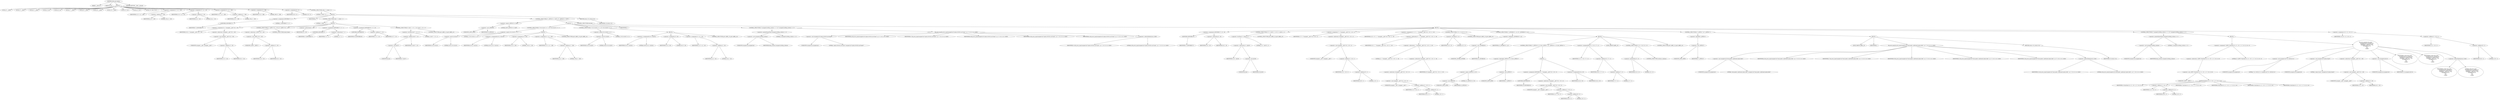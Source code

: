 digraph udhcp_get_option {  
"1000113" [label = "(METHOD,udhcp_get_option)" ]
"1000114" [label = "(PARAM,__int64 a1)" ]
"1000115" [label = "(PARAM,int a2)" ]
"1000116" [label = "(BLOCK,,)" ]
"1000117" [label = "(LOCAL,v2: __int64)" ]
"1000118" [label = "(LOCAL,v3: __int64)" ]
"1000119" [label = "(LOCAL,v4: __int64)" ]
"1000120" [label = "(LOCAL,v5: int)" ]
"1000121" [label = "(LOCAL,v6: int)" ]
"1000122" [label = "(LOCAL,v7: __int64)" ]
"1000123" [label = "(LOCAL,v8: __int64)" ]
"1000124" [label = "(LOCAL,v9: __int64)" ]
"1000125" [label = "(LOCAL,v10: __int64)" ]
"1000126" [label = "(LOCAL,v12: int)" ]
"1000127" [label = "(LOCAL,v13: int)" ]
"1000128" [label = "(LOCAL,v14: char [ 552 ])" ]
"1000129" [label = "(<operator>.assignment,v2 = a1 + 240)" ]
"1000130" [label = "(IDENTIFIER,v2,v2 = a1 + 240)" ]
"1000131" [label = "(<operator>.addition,a1 + 240)" ]
"1000132" [label = "(IDENTIFIER,a1,a1 + 240)" ]
"1000133" [label = "(LITERAL,240,a1 + 240)" ]
"1000134" [label = "(<operator>.assignment,v3 = a1 + 44)" ]
"1000135" [label = "(IDENTIFIER,v3,v3 = a1 + 44)" ]
"1000136" [label = "(<operator>.addition,a1 + 44)" ]
"1000137" [label = "(IDENTIFIER,a1,a1 + 44)" ]
"1000138" [label = "(LITERAL,44,a1 + 44)" ]
"1000139" [label = "(<operator>.assignment,v4 = a1 + 108)" ]
"1000140" [label = "(IDENTIFIER,v4,v4 = a1 + 108)" ]
"1000141" [label = "(<operator>.addition,a1 + 108)" ]
"1000142" [label = "(IDENTIFIER,a1,a1 + 108)" ]
"1000143" [label = "(LITERAL,108,a1 + 108)" ]
"1000144" [label = "(<operator>.assignment,v5 = 388)" ]
"1000145" [label = "(IDENTIFIER,v5,v5 = 388)" ]
"1000146" [label = "(LITERAL,388,v5 = 388)" ]
"1000147" [label = "(<operator>.assignment,v6 = 0)" ]
"1000148" [label = "(IDENTIFIER,v6,v6 = 0)" ]
"1000149" [label = "(LITERAL,0,v6 = 0)" ]
"1000150" [label = "(CONTROL_STRUCTURE,while ( 2 ),while ( 2 ))" ]
"1000151" [label = "(LITERAL,2,while ( 2 ))" ]
"1000152" [label = "(BLOCK,,)" ]
"1000153" [label = "(<operator>.assignment,LODWORD(v7) = 1)" ]
"1000154" [label = "(LODWORD,LODWORD(v7))" ]
"1000155" [label = "(IDENTIFIER,v7,LODWORD(v7))" ]
"1000156" [label = "(LITERAL,1,LODWORD(v7) = 1)" ]
"1000157" [label = "(IDENTIFIER,L,)" ]
"1000158" [label = "(CONTROL_STRUCTURE,while ( 1 ),while ( 1 ))" ]
"1000159" [label = "(LITERAL,1,while ( 1 ))" ]
"1000160" [label = "(BLOCK,,)" ]
"1000161" [label = "(<operator>.assignment,v9 = *(unsigned __int8 *)(v2 + v8))" ]
"1000162" [label = "(IDENTIFIER,v9,v9 = *(unsigned __int8 *)(v2 + v8))" ]
"1000163" [label = "(<operator>.indirection,*(unsigned __int8 *)(v2 + v8))" ]
"1000164" [label = "(<operator>.cast,(unsigned __int8 *)(v2 + v8))" ]
"1000165" [label = "(UNKNOWN,unsigned __int8 *,unsigned __int8 *)" ]
"1000166" [label = "(<operator>.addition,v2 + v8)" ]
"1000167" [label = "(IDENTIFIER,v2,v2 + v8)" ]
"1000168" [label = "(IDENTIFIER,v8,v2 + v8)" ]
"1000169" [label = "(CONTROL_STRUCTURE,if ( *(_BYTE *)(v2 + v8) ),if ( *(_BYTE *)(v2 + v8) ))" ]
"1000170" [label = "(<operator>.indirection,*(_BYTE *)(v2 + v8))" ]
"1000171" [label = "(<operator>.cast,(_BYTE *)(v2 + v8))" ]
"1000172" [label = "(UNKNOWN,_BYTE *,_BYTE *)" ]
"1000173" [label = "(<operator>.addition,v2 + v8)" ]
"1000174" [label = "(IDENTIFIER,v2,v2 + v8)" ]
"1000175" [label = "(IDENTIFIER,v8,v2 + v8)" ]
"1000176" [label = "(CONTROL_STRUCTURE,break;,break;)" ]
"1000177" [label = "(<operator>.preIncrement,++v8)" ]
"1000178" [label = "(IDENTIFIER,v8,++v8)" ]
"1000179" [label = "(<operator>.assignment,LODWORD(v7) = v7 - 1)" ]
"1000180" [label = "(LODWORD,LODWORD(v7))" ]
"1000181" [label = "(IDENTIFIER,v7,LODWORD(v7))" ]
"1000182" [label = "(<operator>.subtraction,v7 - 1)" ]
"1000183" [label = "(IDENTIFIER,v7,v7 - 1)" ]
"1000184" [label = "(LITERAL,1,v7 - 1)" ]
"1000185" [label = "(<operator>.assignment,LODWORD(v9) = v7 + v5)" ]
"1000186" [label = "(LODWORD,LODWORD(v9))" ]
"1000187" [label = "(IDENTIFIER,v9,LODWORD(v9))" ]
"1000188" [label = "(<operator>.addition,v7 + v5)" ]
"1000189" [label = "(IDENTIFIER,v7,v7 + v5)" ]
"1000190" [label = "(IDENTIFIER,v5,v7 + v5)" ]
"1000191" [label = "(CONTROL_STRUCTURE,if ( (int)v7 + v5 < 2 ),if ( (int)v7 + v5 < 2 ))" ]
"1000192" [label = "(<operator>.lessThan,(int)v7 + v5 < 2)" ]
"1000193" [label = "(<operator>.addition,(int)v7 + v5)" ]
"1000194" [label = "(<operator>.cast,(int)v7)" ]
"1000195" [label = "(UNKNOWN,int,int)" ]
"1000196" [label = "(IDENTIFIER,v7,(int)v7)" ]
"1000197" [label = "(IDENTIFIER,v5,(int)v7 + v5)" ]
"1000198" [label = "(LITERAL,2,(int)v7 + v5 < 2)" ]
"1000199" [label = "(CONTROL_STRUCTURE,goto LABEL_19;,goto LABEL_19;)" ]
"1000200" [label = "(CONTROL_STRUCTURE,if ( (_BYTE)v9 == 0xFF ),if ( (_BYTE)v9 == 0xFF ))" ]
"1000201" [label = "(<operator>.equals,(_BYTE)v9 == 0xFF)" ]
"1000202" [label = "(<operator>.cast,(_BYTE)v9)" ]
"1000203" [label = "(UNKNOWN,_BYTE,_BYTE)" ]
"1000204" [label = "(IDENTIFIER,v9,(_BYTE)v9)" ]
"1000205" [label = "(LITERAL,0xFF,(_BYTE)v9 == 0xFF)" ]
"1000206" [label = "(BLOCK,,)" ]
"1000207" [label = "(CONTROL_STRUCTURE,if ( (v6 & 0x101) == 1 ),if ( (v6 & 0x101) == 1 ))" ]
"1000208" [label = "(<operator>.equals,(v6 & 0x101) == 1)" ]
"1000209" [label = "(<operator>.and,v6 & 0x101)" ]
"1000210" [label = "(IDENTIFIER,v6,v6 & 0x101)" ]
"1000211" [label = "(LITERAL,0x101,v6 & 0x101)" ]
"1000212" [label = "(LITERAL,1,(v6 & 0x101) == 1)" ]
"1000213" [label = "(BLOCK,,)" ]
"1000214" [label = "(<operators>.assignmentOr,v6 |= 0x101u)" ]
"1000215" [label = "(IDENTIFIER,v6,v6 |= 0x101u)" ]
"1000216" [label = "(LITERAL,0x101u,v6 |= 0x101u)" ]
"1000217" [label = "(<operator>.assignment,v5 = 128)" ]
"1000218" [label = "(IDENTIFIER,v5,v5 = 128)" ]
"1000219" [label = "(LITERAL,128,v5 = 128)" ]
"1000220" [label = "(<operator>.assignment,v2 = a1 + 108)" ]
"1000221" [label = "(IDENTIFIER,v2,v2 = a1 + 108)" ]
"1000222" [label = "(<operator>.addition,a1 + 108)" ]
"1000223" [label = "(IDENTIFIER,a1,a1 + 108)" ]
"1000224" [label = "(LITERAL,108,a1 + 108)" ]
"1000225" [label = "(CONTROL_STRUCTURE,goto LABEL_18;,goto LABEL_18;)" ]
"1000226" [label = "(CONTROL_STRUCTURE,if ( (v6 & 0x202) == 2 ),if ( (v6 & 0x202) == 2 ))" ]
"1000227" [label = "(<operator>.equals,(v6 & 0x202) == 2)" ]
"1000228" [label = "(<operator>.and,v6 & 0x202)" ]
"1000229" [label = "(IDENTIFIER,v6,v6 & 0x202)" ]
"1000230" [label = "(LITERAL,0x202,v6 & 0x202)" ]
"1000231" [label = "(LITERAL,2,(v6 & 0x202) == 2)" ]
"1000232" [label = "(BLOCK,,)" ]
"1000233" [label = "(<operators>.assignmentOr,v6 |= 0x202u)" ]
"1000234" [label = "(IDENTIFIER,v6,v6 |= 0x202u)" ]
"1000235" [label = "(LITERAL,0x202u,v6 |= 0x202u)" ]
"1000236" [label = "(<operator>.assignment,v5 = 64)" ]
"1000237" [label = "(IDENTIFIER,v5,v5 = 64)" ]
"1000238" [label = "(LITERAL,64,v5 = 64)" ]
"1000239" [label = "(<operator>.assignment,v2 = a1 + 44)" ]
"1000240" [label = "(IDENTIFIER,v2,v2 = a1 + 44)" ]
"1000241" [label = "(<operator>.addition,a1 + 44)" ]
"1000242" [label = "(IDENTIFIER,a1,a1 + 44)" ]
"1000243" [label = "(LITERAL,44,a1 + 44)" ]
"1000244" [label = "(CONTROL_STRUCTURE,goto LABEL_18;,goto LABEL_18;)" ]
"1000245" [label = "(IDENTIFIER,L,)" ]
"1000246" [label = "(CONTROL_STRUCTURE,if ( (unsigned int)dhcp_verbose >= 3 ),if ( (unsigned int)dhcp_verbose >= 3 ))" ]
"1000247" [label = "(<operator>.greaterEqualsThan,(unsigned int)dhcp_verbose >= 3)" ]
"1000248" [label = "(<operator>.cast,(unsigned int)dhcp_verbose)" ]
"1000249" [label = "(UNKNOWN,unsigned int,unsigned int)" ]
"1000250" [label = "(IDENTIFIER,dhcp_verbose,(unsigned int)dhcp_verbose)" ]
"1000251" [label = "(LITERAL,3,(unsigned int)dhcp_verbose >= 3)" ]
"1000252" [label = "(bb_error_msg,bb_error_msg((unsigned int)\"option 0x%02x not found\", a2, v7, v9, v3, v4, v14[0]))" ]
"1000253" [label = "(<operator>.cast,(unsigned int)\"option 0x%02x not found\")" ]
"1000254" [label = "(UNKNOWN,unsigned int,unsigned int)" ]
"1000255" [label = "(LITERAL,\"option 0x%02x not found\",(unsigned int)\"option 0x%02x not found\")" ]
"1000256" [label = "(IDENTIFIER,a2,bb_error_msg((unsigned int)\"option 0x%02x not found\", a2, v7, v9, v3, v4, v14[0]))" ]
"1000257" [label = "(IDENTIFIER,v7,bb_error_msg((unsigned int)\"option 0x%02x not found\", a2, v7, v9, v3, v4, v14[0]))" ]
"1000258" [label = "(IDENTIFIER,v9,bb_error_msg((unsigned int)\"option 0x%02x not found\", a2, v7, v9, v3, v4, v14[0]))" ]
"1000259" [label = "(IDENTIFIER,v3,bb_error_msg((unsigned int)\"option 0x%02x not found\", a2, v7, v9, v3, v4, v14[0]))" ]
"1000260" [label = "(IDENTIFIER,v4,bb_error_msg((unsigned int)\"option 0x%02x not found\", a2, v7, v9, v3, v4, v14[0]))" ]
"1000261" [label = "(<operator>.indirectIndexAccess,v14[0])" ]
"1000262" [label = "(IDENTIFIER,v14,bb_error_msg((unsigned int)\"option 0x%02x not found\", a2, v7, v9, v3, v4, v14[0]))" ]
"1000263" [label = "(LITERAL,0,bb_error_msg((unsigned int)\"option 0x%02x not found\", a2, v7, v9, v3, v4, v14[0]))" ]
"1000264" [label = "(CONTROL_STRUCTURE,else,else)" ]
"1000265" [label = "(BLOCK,,)" ]
"1000266" [label = "(<operator>.assignment,LODWORD(v7) = v5 - v8)" ]
"1000267" [label = "(LODWORD,LODWORD(v7))" ]
"1000268" [label = "(IDENTIFIER,v7,LODWORD(v7))" ]
"1000269" [label = "(<operator>.subtraction,v5 - v8)" ]
"1000270" [label = "(IDENTIFIER,v5,v5 - v8)" ]
"1000271" [label = "(IDENTIFIER,v8,v5 - v8)" ]
"1000272" [label = "(CONTROL_STRUCTURE,if ( v5 - (int)v8 < 2 ),if ( v5 - (int)v8 < 2 ))" ]
"1000273" [label = "(<operator>.lessThan,v5 - (int)v8 < 2)" ]
"1000274" [label = "(<operator>.subtraction,v5 - (int)v8)" ]
"1000275" [label = "(IDENTIFIER,v5,v5 - (int)v8)" ]
"1000276" [label = "(<operator>.cast,(int)v8)" ]
"1000277" [label = "(UNKNOWN,int,int)" ]
"1000278" [label = "(IDENTIFIER,v8,(int)v8)" ]
"1000279" [label = "(LITERAL,2,v5 - (int)v8 < 2)" ]
"1000280" [label = "(CONTROL_STRUCTURE,goto LABEL_19;,goto LABEL_19;)" ]
"1000281" [label = "(<operator>.assignment,v7 = *(unsigned __int8 *)(v2 + v8 + 1))" ]
"1000282" [label = "(IDENTIFIER,v7,v7 = *(unsigned __int8 *)(v2 + v8 + 1))" ]
"1000283" [label = "(<operator>.indirection,*(unsigned __int8 *)(v2 + v8 + 1))" ]
"1000284" [label = "(<operator>.cast,(unsigned __int8 *)(v2 + v8 + 1))" ]
"1000285" [label = "(UNKNOWN,unsigned __int8 *,unsigned __int8 *)" ]
"1000286" [label = "(<operator>.addition,v2 + v8 + 1)" ]
"1000287" [label = "(IDENTIFIER,v2,v2 + v8 + 1)" ]
"1000288" [label = "(<operator>.addition,v8 + 1)" ]
"1000289" [label = "(IDENTIFIER,v8,v8 + 1)" ]
"1000290" [label = "(LITERAL,1,v8 + 1)" ]
"1000291" [label = "(<operator>.assignment,v5 = v5 - 2 - *(unsigned __int8 *)(v2 + v8 + 1) - v8)" ]
"1000292" [label = "(IDENTIFIER,v5,v5 = v5 - 2 - *(unsigned __int8 *)(v2 + v8 + 1) - v8)" ]
"1000293" [label = "(<operator>.subtraction,v5 - 2 - *(unsigned __int8 *)(v2 + v8 + 1) - v8)" ]
"1000294" [label = "(IDENTIFIER,v5,v5 - 2 - *(unsigned __int8 *)(v2 + v8 + 1) - v8)" ]
"1000295" [label = "(<operator>.subtraction,2 - *(unsigned __int8 *)(v2 + v8 + 1) - v8)" ]
"1000296" [label = "(LITERAL,2,2 - *(unsigned __int8 *)(v2 + v8 + 1) - v8)" ]
"1000297" [label = "(<operator>.subtraction,*(unsigned __int8 *)(v2 + v8 + 1) - v8)" ]
"1000298" [label = "(<operator>.indirection,*(unsigned __int8 *)(v2 + v8 + 1))" ]
"1000299" [label = "(<operator>.cast,(unsigned __int8 *)(v2 + v8 + 1))" ]
"1000300" [label = "(UNKNOWN,unsigned __int8 *,unsigned __int8 *)" ]
"1000301" [label = "(<operator>.addition,v2 + v8 + 1)" ]
"1000302" [label = "(IDENTIFIER,v2,v2 + v8 + 1)" ]
"1000303" [label = "(<operator>.addition,v8 + 1)" ]
"1000304" [label = "(IDENTIFIER,v8,v8 + 1)" ]
"1000305" [label = "(LITERAL,1,v8 + 1)" ]
"1000306" [label = "(IDENTIFIER,v8,*(unsigned __int8 *)(v2 + v8 + 1) - v8)" ]
"1000307" [label = "(CONTROL_STRUCTURE,if ( v5 < 0 ),if ( v5 < 0 ))" ]
"1000308" [label = "(<operator>.lessThan,v5 < 0)" ]
"1000309" [label = "(IDENTIFIER,v5,v5 < 0)" ]
"1000310" [label = "(LITERAL,0,v5 < 0)" ]
"1000311" [label = "(CONTROL_STRUCTURE,goto LABEL_19;,goto LABEL_19;)" ]
"1000312" [label = "(CONTROL_STRUCTURE,if ( (_DWORD)v9 != a2 ),if ( (_DWORD)v9 != a2 ))" ]
"1000313" [label = "(<operator>.notEquals,(_DWORD)v9 != a2)" ]
"1000314" [label = "(<operator>.cast,(_DWORD)v9)" ]
"1000315" [label = "(UNKNOWN,_DWORD,_DWORD)" ]
"1000316" [label = "(IDENTIFIER,v9,(_DWORD)v9)" ]
"1000317" [label = "(IDENTIFIER,a2,(_DWORD)v9 != a2)" ]
"1000318" [label = "(BLOCK,,)" ]
"1000319" [label = "(CONTROL_STRUCTURE,if ( (_BYTE)v9 == 52 && (_BYTE)v7 ),if ( (_BYTE)v9 == 52 && (_BYTE)v7 ))" ]
"1000320" [label = "(<operator>.logicalAnd,(_BYTE)v9 == 52 && (_BYTE)v7)" ]
"1000321" [label = "(<operator>.equals,(_BYTE)v9 == 52)" ]
"1000322" [label = "(<operator>.cast,(_BYTE)v9)" ]
"1000323" [label = "(UNKNOWN,_BYTE,_BYTE)" ]
"1000324" [label = "(IDENTIFIER,v9,(_BYTE)v9)" ]
"1000325" [label = "(LITERAL,52,(_BYTE)v9 == 52)" ]
"1000326" [label = "(<operator>.cast,(_BYTE)v7)" ]
"1000327" [label = "(UNKNOWN,_BYTE,_BYTE)" ]
"1000328" [label = "(IDENTIFIER,v7,(_BYTE)v7)" ]
"1000329" [label = "(BLOCK,,)" ]
"1000330" [label = "(<operator>.assignment,LODWORD(v9) = *(unsigned __int8 *)(v2 + v8 + 2))" ]
"1000331" [label = "(LODWORD,LODWORD(v9))" ]
"1000332" [label = "(IDENTIFIER,v9,LODWORD(v9))" ]
"1000333" [label = "(<operator>.indirection,*(unsigned __int8 *)(v2 + v8 + 2))" ]
"1000334" [label = "(<operator>.cast,(unsigned __int8 *)(v2 + v8 + 2))" ]
"1000335" [label = "(UNKNOWN,unsigned __int8 *,unsigned __int8 *)" ]
"1000336" [label = "(<operator>.addition,v2 + v8 + 2)" ]
"1000337" [label = "(IDENTIFIER,v2,v2 + v8 + 2)" ]
"1000338" [label = "(<operator>.addition,v8 + 2)" ]
"1000339" [label = "(IDENTIFIER,v8,v8 + 2)" ]
"1000340" [label = "(LITERAL,2,v8 + 2)" ]
"1000341" [label = "(<operators>.assignmentOr,v6 |= v9)" ]
"1000342" [label = "(IDENTIFIER,v6,v6 |= v9)" ]
"1000343" [label = "(IDENTIFIER,v9,v6 |= v9)" ]
"1000344" [label = "(<operator>.assignmentPlus,v2 += v8 + v7 + 2)" ]
"1000345" [label = "(IDENTIFIER,v2,v2 += v8 + v7 + 2)" ]
"1000346" [label = "(<operator>.addition,v8 + v7 + 2)" ]
"1000347" [label = "(IDENTIFIER,v8,v8 + v7 + 2)" ]
"1000348" [label = "(<operator>.addition,v7 + 2)" ]
"1000349" [label = "(IDENTIFIER,v7,v7 + 2)" ]
"1000350" [label = "(LITERAL,2,v7 + 2)" ]
"1000351" [label = "(JUMP_TARGET,LABEL_18)" ]
"1000352" [label = "(CONTROL_STRUCTURE,if ( v5 > 0 ),if ( v5 > 0 ))" ]
"1000353" [label = "(<operator>.greaterThan,v5 > 0)" ]
"1000354" [label = "(IDENTIFIER,v5,v5 > 0)" ]
"1000355" [label = "(LITERAL,0,v5 > 0)" ]
"1000356" [label = "(CONTROL_STRUCTURE,continue;,continue;)" ]
"1000357" [label = "(CONTROL_STRUCTURE,goto LABEL_19;,goto LABEL_19;)" ]
"1000358" [label = "(CONTROL_STRUCTURE,if ( !(_BYTE)v7 ),if ( !(_BYTE)v7 ))" ]
"1000359" [label = "(<operator>.logicalNot,!(_BYTE)v7)" ]
"1000360" [label = "(<operator>.cast,(_BYTE)v7)" ]
"1000361" [label = "(UNKNOWN,_BYTE,_BYTE)" ]
"1000362" [label = "(IDENTIFIER,v7,(_BYTE)v7)" ]
"1000363" [label = "(BLOCK,,)" ]
"1000364" [label = "(JUMP_TARGET,LABEL_19)" ]
"1000365" [label = "(IDENTIFIER,L,)" ]
"1000366" [label = "(bb_error_msg,bb_error_msg((unsigned int)\"bad packet, malformed option field\", a2, v7, v9, v3, v4, v14[0]))" ]
"1000367" [label = "(<operator>.cast,(unsigned int)\"bad packet, malformed option field\")" ]
"1000368" [label = "(UNKNOWN,unsigned int,unsigned int)" ]
"1000369" [label = "(LITERAL,\"bad packet, malformed option field\",(unsigned int)\"bad packet, malformed option field\")" ]
"1000370" [label = "(IDENTIFIER,a2,bb_error_msg((unsigned int)\"bad packet, malformed option field\", a2, v7, v9, v3, v4, v14[0]))" ]
"1000371" [label = "(IDENTIFIER,v7,bb_error_msg((unsigned int)\"bad packet, malformed option field\", a2, v7, v9, v3, v4, v14[0]))" ]
"1000372" [label = "(IDENTIFIER,v9,bb_error_msg((unsigned int)\"bad packet, malformed option field\", a2, v7, v9, v3, v4, v14[0]))" ]
"1000373" [label = "(IDENTIFIER,v3,bb_error_msg((unsigned int)\"bad packet, malformed option field\", a2, v7, v9, v3, v4, v14[0]))" ]
"1000374" [label = "(IDENTIFIER,v4,bb_error_msg((unsigned int)\"bad packet, malformed option field\", a2, v7, v9, v3, v4, v14[0]))" ]
"1000375" [label = "(<operator>.indirectIndexAccess,v14[0])" ]
"1000376" [label = "(IDENTIFIER,v14,bb_error_msg((unsigned int)\"bad packet, malformed option field\", a2, v7, v9, v3, v4, v14[0]))" ]
"1000377" [label = "(LITERAL,0,bb_error_msg((unsigned int)\"bad packet, malformed option field\", a2, v7, v9, v3, v4, v14[0]))" ]
"1000378" [label = "(RETURN,return v10;,return v10;)" ]
"1000379" [label = "(IDENTIFIER,v10,return v10;)" ]
"1000380" [label = "(CONTROL_STRUCTURE,if ( (unsigned int)dhcp_verbose >= 2 ),if ( (unsigned int)dhcp_verbose >= 2 ))" ]
"1000381" [label = "(<operator>.greaterEqualsThan,(unsigned int)dhcp_verbose >= 2)" ]
"1000382" [label = "(<operator>.cast,(unsigned int)dhcp_verbose)" ]
"1000383" [label = "(UNKNOWN,unsigned int,unsigned int)" ]
"1000384" [label = "(IDENTIFIER,dhcp_verbose,(unsigned int)dhcp_verbose)" ]
"1000385" [label = "(LITERAL,2,(unsigned int)dhcp_verbose >= 2)" ]
"1000386" [label = "(BLOCK,,)" ]
"1000387" [label = "(<operator>.assignment,*(_BYTE *)bin2hex(v14, v2 + v8 + 2, v7, v9, v3, v4) = 0)" ]
"1000388" [label = "(<operator>.indirection,*(_BYTE *)bin2hex(v14, v2 + v8 + 2, v7, v9, v3, v4))" ]
"1000389" [label = "(<operator>.cast,(_BYTE *)bin2hex(v14, v2 + v8 + 2, v7, v9, v3, v4))" ]
"1000390" [label = "(UNKNOWN,_BYTE *,_BYTE *)" ]
"1000391" [label = "(bin2hex,bin2hex(v14, v2 + v8 + 2, v7, v9, v3, v4))" ]
"1000392" [label = "(IDENTIFIER,v14,bin2hex(v14, v2 + v8 + 2, v7, v9, v3, v4))" ]
"1000393" [label = "(<operator>.addition,v2 + v8 + 2)" ]
"1000394" [label = "(IDENTIFIER,v2,v2 + v8 + 2)" ]
"1000395" [label = "(<operator>.addition,v8 + 2)" ]
"1000396" [label = "(IDENTIFIER,v8,v8 + 2)" ]
"1000397" [label = "(LITERAL,2,v8 + 2)" ]
"1000398" [label = "(IDENTIFIER,v7,bin2hex(v14, v2 + v8 + 2, v7, v9, v3, v4))" ]
"1000399" [label = "(IDENTIFIER,v9,bin2hex(v14, v2 + v8 + 2, v7, v9, v3, v4))" ]
"1000400" [label = "(IDENTIFIER,v3,bin2hex(v14, v2 + v8 + 2, v7, v9, v3, v4))" ]
"1000401" [label = "(IDENTIFIER,v4,bin2hex(v14, v2 + v8 + 2, v7, v9, v3, v4))" ]
"1000402" [label = "(LITERAL,0,*(_BYTE *)bin2hex(v14, v2 + v8 + 2, v7, v9, v3, v4) = 0)" ]
"1000403" [label = "(bb_error_msg,bb_error_msg(\n          (unsigned int)\"%s: 0x%02x %s\",\n          (unsigned int)\"option found\",\n          *(unsigned __int8 *)(v2 + v8),\n          (unsigned int)v14,\n          v12,\n          v13,\n          v14[0]))" ]
"1000404" [label = "(<operator>.cast,(unsigned int)\"%s: 0x%02x %s\")" ]
"1000405" [label = "(UNKNOWN,unsigned int,unsigned int)" ]
"1000406" [label = "(LITERAL,\"%s: 0x%02x %s\",(unsigned int)\"%s: 0x%02x %s\")" ]
"1000407" [label = "(<operator>.cast,(unsigned int)\"option found\")" ]
"1000408" [label = "(UNKNOWN,unsigned int,unsigned int)" ]
"1000409" [label = "(LITERAL,\"option found\",(unsigned int)\"option found\")" ]
"1000410" [label = "(<operator>.indirection,*(unsigned __int8 *)(v2 + v8))" ]
"1000411" [label = "(<operator>.cast,(unsigned __int8 *)(v2 + v8))" ]
"1000412" [label = "(UNKNOWN,unsigned __int8 *,unsigned __int8 *)" ]
"1000413" [label = "(<operator>.addition,v2 + v8)" ]
"1000414" [label = "(IDENTIFIER,v2,v2 + v8)" ]
"1000415" [label = "(IDENTIFIER,v8,v2 + v8)" ]
"1000416" [label = "(<operator>.cast,(unsigned int)v14)" ]
"1000417" [label = "(UNKNOWN,unsigned int,unsigned int)" ]
"1000418" [label = "(IDENTIFIER,v14,(unsigned int)v14)" ]
"1000419" [label = "(IDENTIFIER,v12,bb_error_msg(\n          (unsigned int)\"%s: 0x%02x %s\",\n          (unsigned int)\"option found\",\n          *(unsigned __int8 *)(v2 + v8),\n          (unsigned int)v14,\n          v12,\n          v13,\n          v14[0]))" ]
"1000420" [label = "(IDENTIFIER,v13,bb_error_msg(\n          (unsigned int)\"%s: 0x%02x %s\",\n          (unsigned int)\"option found\",\n          *(unsigned __int8 *)(v2 + v8),\n          (unsigned int)v14,\n          v12,\n          v13,\n          v14[0]))" ]
"1000421" [label = "(<operator>.indirectIndexAccess,v14[0])" ]
"1000422" [label = "(IDENTIFIER,v14,bb_error_msg(\n          (unsigned int)\"%s: 0x%02x %s\",\n          (unsigned int)\"option found\",\n          *(unsigned __int8 *)(v2 + v8),\n          (unsigned int)v14,\n          v12,\n          v13,\n          v14[0]))" ]
"1000423" [label = "(LITERAL,0,bb_error_msg(\n          (unsigned int)\"%s: 0x%02x %s\",\n          (unsigned int)\"option found\",\n          *(unsigned __int8 *)(v2 + v8),\n          (unsigned int)v14,\n          v12,\n          v13,\n          v14[0]))" ]
"1000424" [label = "(<operator>.assignment,v10 = v2 + v8 + 2)" ]
"1000425" [label = "(IDENTIFIER,v10,v10 = v2 + v8 + 2)" ]
"1000426" [label = "(<operator>.addition,v2 + v8 + 2)" ]
"1000427" [label = "(IDENTIFIER,v2,v2 + v8 + 2)" ]
"1000428" [label = "(<operator>.addition,v8 + 2)" ]
"1000429" [label = "(IDENTIFIER,v8,v8 + 2)" ]
"1000430" [label = "(LITERAL,2,v8 + 2)" ]
"1000431" [label = "(RETURN,return v10;,return v10;)" ]
"1000432" [label = "(IDENTIFIER,v10,return v10;)" ]
"1000433" [label = "(METHOD_RETURN,__int64 __fastcall)" ]
  "1000113" -> "1000114" 
  "1000113" -> "1000115" 
  "1000113" -> "1000116" 
  "1000113" -> "1000433" 
  "1000116" -> "1000117" 
  "1000116" -> "1000118" 
  "1000116" -> "1000119" 
  "1000116" -> "1000120" 
  "1000116" -> "1000121" 
  "1000116" -> "1000122" 
  "1000116" -> "1000123" 
  "1000116" -> "1000124" 
  "1000116" -> "1000125" 
  "1000116" -> "1000126" 
  "1000116" -> "1000127" 
  "1000116" -> "1000128" 
  "1000116" -> "1000129" 
  "1000116" -> "1000134" 
  "1000116" -> "1000139" 
  "1000116" -> "1000144" 
  "1000116" -> "1000147" 
  "1000116" -> "1000150" 
  "1000129" -> "1000130" 
  "1000129" -> "1000131" 
  "1000131" -> "1000132" 
  "1000131" -> "1000133" 
  "1000134" -> "1000135" 
  "1000134" -> "1000136" 
  "1000136" -> "1000137" 
  "1000136" -> "1000138" 
  "1000139" -> "1000140" 
  "1000139" -> "1000141" 
  "1000141" -> "1000142" 
  "1000141" -> "1000143" 
  "1000144" -> "1000145" 
  "1000144" -> "1000146" 
  "1000147" -> "1000148" 
  "1000147" -> "1000149" 
  "1000150" -> "1000151" 
  "1000150" -> "1000152" 
  "1000152" -> "1000153" 
  "1000152" -> "1000157" 
  "1000152" -> "1000158" 
  "1000152" -> "1000200" 
  "1000152" -> "1000431" 
  "1000153" -> "1000154" 
  "1000153" -> "1000156" 
  "1000154" -> "1000155" 
  "1000158" -> "1000159" 
  "1000158" -> "1000160" 
  "1000160" -> "1000161" 
  "1000160" -> "1000169" 
  "1000160" -> "1000177" 
  "1000160" -> "1000179" 
  "1000160" -> "1000185" 
  "1000160" -> "1000191" 
  "1000161" -> "1000162" 
  "1000161" -> "1000163" 
  "1000163" -> "1000164" 
  "1000164" -> "1000165" 
  "1000164" -> "1000166" 
  "1000166" -> "1000167" 
  "1000166" -> "1000168" 
  "1000169" -> "1000170" 
  "1000169" -> "1000176" 
  "1000170" -> "1000171" 
  "1000171" -> "1000172" 
  "1000171" -> "1000173" 
  "1000173" -> "1000174" 
  "1000173" -> "1000175" 
  "1000177" -> "1000178" 
  "1000179" -> "1000180" 
  "1000179" -> "1000182" 
  "1000180" -> "1000181" 
  "1000182" -> "1000183" 
  "1000182" -> "1000184" 
  "1000185" -> "1000186" 
  "1000185" -> "1000188" 
  "1000186" -> "1000187" 
  "1000188" -> "1000189" 
  "1000188" -> "1000190" 
  "1000191" -> "1000192" 
  "1000191" -> "1000199" 
  "1000192" -> "1000193" 
  "1000192" -> "1000198" 
  "1000193" -> "1000194" 
  "1000193" -> "1000197" 
  "1000194" -> "1000195" 
  "1000194" -> "1000196" 
  "1000200" -> "1000201" 
  "1000200" -> "1000206" 
  "1000200" -> "1000264" 
  "1000201" -> "1000202" 
  "1000201" -> "1000205" 
  "1000202" -> "1000203" 
  "1000202" -> "1000204" 
  "1000206" -> "1000207" 
  "1000206" -> "1000226" 
  "1000206" -> "1000245" 
  "1000206" -> "1000246" 
  "1000207" -> "1000208" 
  "1000207" -> "1000213" 
  "1000208" -> "1000209" 
  "1000208" -> "1000212" 
  "1000209" -> "1000210" 
  "1000209" -> "1000211" 
  "1000213" -> "1000214" 
  "1000213" -> "1000217" 
  "1000213" -> "1000220" 
  "1000213" -> "1000225" 
  "1000214" -> "1000215" 
  "1000214" -> "1000216" 
  "1000217" -> "1000218" 
  "1000217" -> "1000219" 
  "1000220" -> "1000221" 
  "1000220" -> "1000222" 
  "1000222" -> "1000223" 
  "1000222" -> "1000224" 
  "1000226" -> "1000227" 
  "1000226" -> "1000232" 
  "1000227" -> "1000228" 
  "1000227" -> "1000231" 
  "1000228" -> "1000229" 
  "1000228" -> "1000230" 
  "1000232" -> "1000233" 
  "1000232" -> "1000236" 
  "1000232" -> "1000239" 
  "1000232" -> "1000244" 
  "1000233" -> "1000234" 
  "1000233" -> "1000235" 
  "1000236" -> "1000237" 
  "1000236" -> "1000238" 
  "1000239" -> "1000240" 
  "1000239" -> "1000241" 
  "1000241" -> "1000242" 
  "1000241" -> "1000243" 
  "1000246" -> "1000247" 
  "1000246" -> "1000252" 
  "1000247" -> "1000248" 
  "1000247" -> "1000251" 
  "1000248" -> "1000249" 
  "1000248" -> "1000250" 
  "1000252" -> "1000253" 
  "1000252" -> "1000256" 
  "1000252" -> "1000257" 
  "1000252" -> "1000258" 
  "1000252" -> "1000259" 
  "1000252" -> "1000260" 
  "1000252" -> "1000261" 
  "1000253" -> "1000254" 
  "1000253" -> "1000255" 
  "1000261" -> "1000262" 
  "1000261" -> "1000263" 
  "1000264" -> "1000265" 
  "1000265" -> "1000266" 
  "1000265" -> "1000272" 
  "1000265" -> "1000281" 
  "1000265" -> "1000291" 
  "1000265" -> "1000307" 
  "1000265" -> "1000312" 
  "1000265" -> "1000358" 
  "1000265" -> "1000380" 
  "1000265" -> "1000424" 
  "1000266" -> "1000267" 
  "1000266" -> "1000269" 
  "1000267" -> "1000268" 
  "1000269" -> "1000270" 
  "1000269" -> "1000271" 
  "1000272" -> "1000273" 
  "1000272" -> "1000280" 
  "1000273" -> "1000274" 
  "1000273" -> "1000279" 
  "1000274" -> "1000275" 
  "1000274" -> "1000276" 
  "1000276" -> "1000277" 
  "1000276" -> "1000278" 
  "1000281" -> "1000282" 
  "1000281" -> "1000283" 
  "1000283" -> "1000284" 
  "1000284" -> "1000285" 
  "1000284" -> "1000286" 
  "1000286" -> "1000287" 
  "1000286" -> "1000288" 
  "1000288" -> "1000289" 
  "1000288" -> "1000290" 
  "1000291" -> "1000292" 
  "1000291" -> "1000293" 
  "1000293" -> "1000294" 
  "1000293" -> "1000295" 
  "1000295" -> "1000296" 
  "1000295" -> "1000297" 
  "1000297" -> "1000298" 
  "1000297" -> "1000306" 
  "1000298" -> "1000299" 
  "1000299" -> "1000300" 
  "1000299" -> "1000301" 
  "1000301" -> "1000302" 
  "1000301" -> "1000303" 
  "1000303" -> "1000304" 
  "1000303" -> "1000305" 
  "1000307" -> "1000308" 
  "1000307" -> "1000311" 
  "1000308" -> "1000309" 
  "1000308" -> "1000310" 
  "1000312" -> "1000313" 
  "1000312" -> "1000318" 
  "1000313" -> "1000314" 
  "1000313" -> "1000317" 
  "1000314" -> "1000315" 
  "1000314" -> "1000316" 
  "1000318" -> "1000319" 
  "1000318" -> "1000344" 
  "1000318" -> "1000351" 
  "1000318" -> "1000352" 
  "1000318" -> "1000357" 
  "1000319" -> "1000320" 
  "1000319" -> "1000329" 
  "1000320" -> "1000321" 
  "1000320" -> "1000326" 
  "1000321" -> "1000322" 
  "1000321" -> "1000325" 
  "1000322" -> "1000323" 
  "1000322" -> "1000324" 
  "1000326" -> "1000327" 
  "1000326" -> "1000328" 
  "1000329" -> "1000330" 
  "1000329" -> "1000341" 
  "1000330" -> "1000331" 
  "1000330" -> "1000333" 
  "1000331" -> "1000332" 
  "1000333" -> "1000334" 
  "1000334" -> "1000335" 
  "1000334" -> "1000336" 
  "1000336" -> "1000337" 
  "1000336" -> "1000338" 
  "1000338" -> "1000339" 
  "1000338" -> "1000340" 
  "1000341" -> "1000342" 
  "1000341" -> "1000343" 
  "1000344" -> "1000345" 
  "1000344" -> "1000346" 
  "1000346" -> "1000347" 
  "1000346" -> "1000348" 
  "1000348" -> "1000349" 
  "1000348" -> "1000350" 
  "1000352" -> "1000353" 
  "1000352" -> "1000356" 
  "1000353" -> "1000354" 
  "1000353" -> "1000355" 
  "1000358" -> "1000359" 
  "1000358" -> "1000363" 
  "1000359" -> "1000360" 
  "1000360" -> "1000361" 
  "1000360" -> "1000362" 
  "1000363" -> "1000364" 
  "1000363" -> "1000365" 
  "1000363" -> "1000366" 
  "1000363" -> "1000378" 
  "1000366" -> "1000367" 
  "1000366" -> "1000370" 
  "1000366" -> "1000371" 
  "1000366" -> "1000372" 
  "1000366" -> "1000373" 
  "1000366" -> "1000374" 
  "1000366" -> "1000375" 
  "1000367" -> "1000368" 
  "1000367" -> "1000369" 
  "1000375" -> "1000376" 
  "1000375" -> "1000377" 
  "1000378" -> "1000379" 
  "1000380" -> "1000381" 
  "1000380" -> "1000386" 
  "1000381" -> "1000382" 
  "1000381" -> "1000385" 
  "1000382" -> "1000383" 
  "1000382" -> "1000384" 
  "1000386" -> "1000387" 
  "1000386" -> "1000403" 
  "1000387" -> "1000388" 
  "1000387" -> "1000402" 
  "1000388" -> "1000389" 
  "1000389" -> "1000390" 
  "1000389" -> "1000391" 
  "1000391" -> "1000392" 
  "1000391" -> "1000393" 
  "1000391" -> "1000398" 
  "1000391" -> "1000399" 
  "1000391" -> "1000400" 
  "1000391" -> "1000401" 
  "1000393" -> "1000394" 
  "1000393" -> "1000395" 
  "1000395" -> "1000396" 
  "1000395" -> "1000397" 
  "1000403" -> "1000404" 
  "1000403" -> "1000407" 
  "1000403" -> "1000410" 
  "1000403" -> "1000416" 
  "1000403" -> "1000419" 
  "1000403" -> "1000420" 
  "1000403" -> "1000421" 
  "1000404" -> "1000405" 
  "1000404" -> "1000406" 
  "1000407" -> "1000408" 
  "1000407" -> "1000409" 
  "1000410" -> "1000411" 
  "1000411" -> "1000412" 
  "1000411" -> "1000413" 
  "1000413" -> "1000414" 
  "1000413" -> "1000415" 
  "1000416" -> "1000417" 
  "1000416" -> "1000418" 
  "1000421" -> "1000422" 
  "1000421" -> "1000423" 
  "1000424" -> "1000425" 
  "1000424" -> "1000426" 
  "1000426" -> "1000427" 
  "1000426" -> "1000428" 
  "1000428" -> "1000429" 
  "1000428" -> "1000430" 
  "1000431" -> "1000432" 
}
